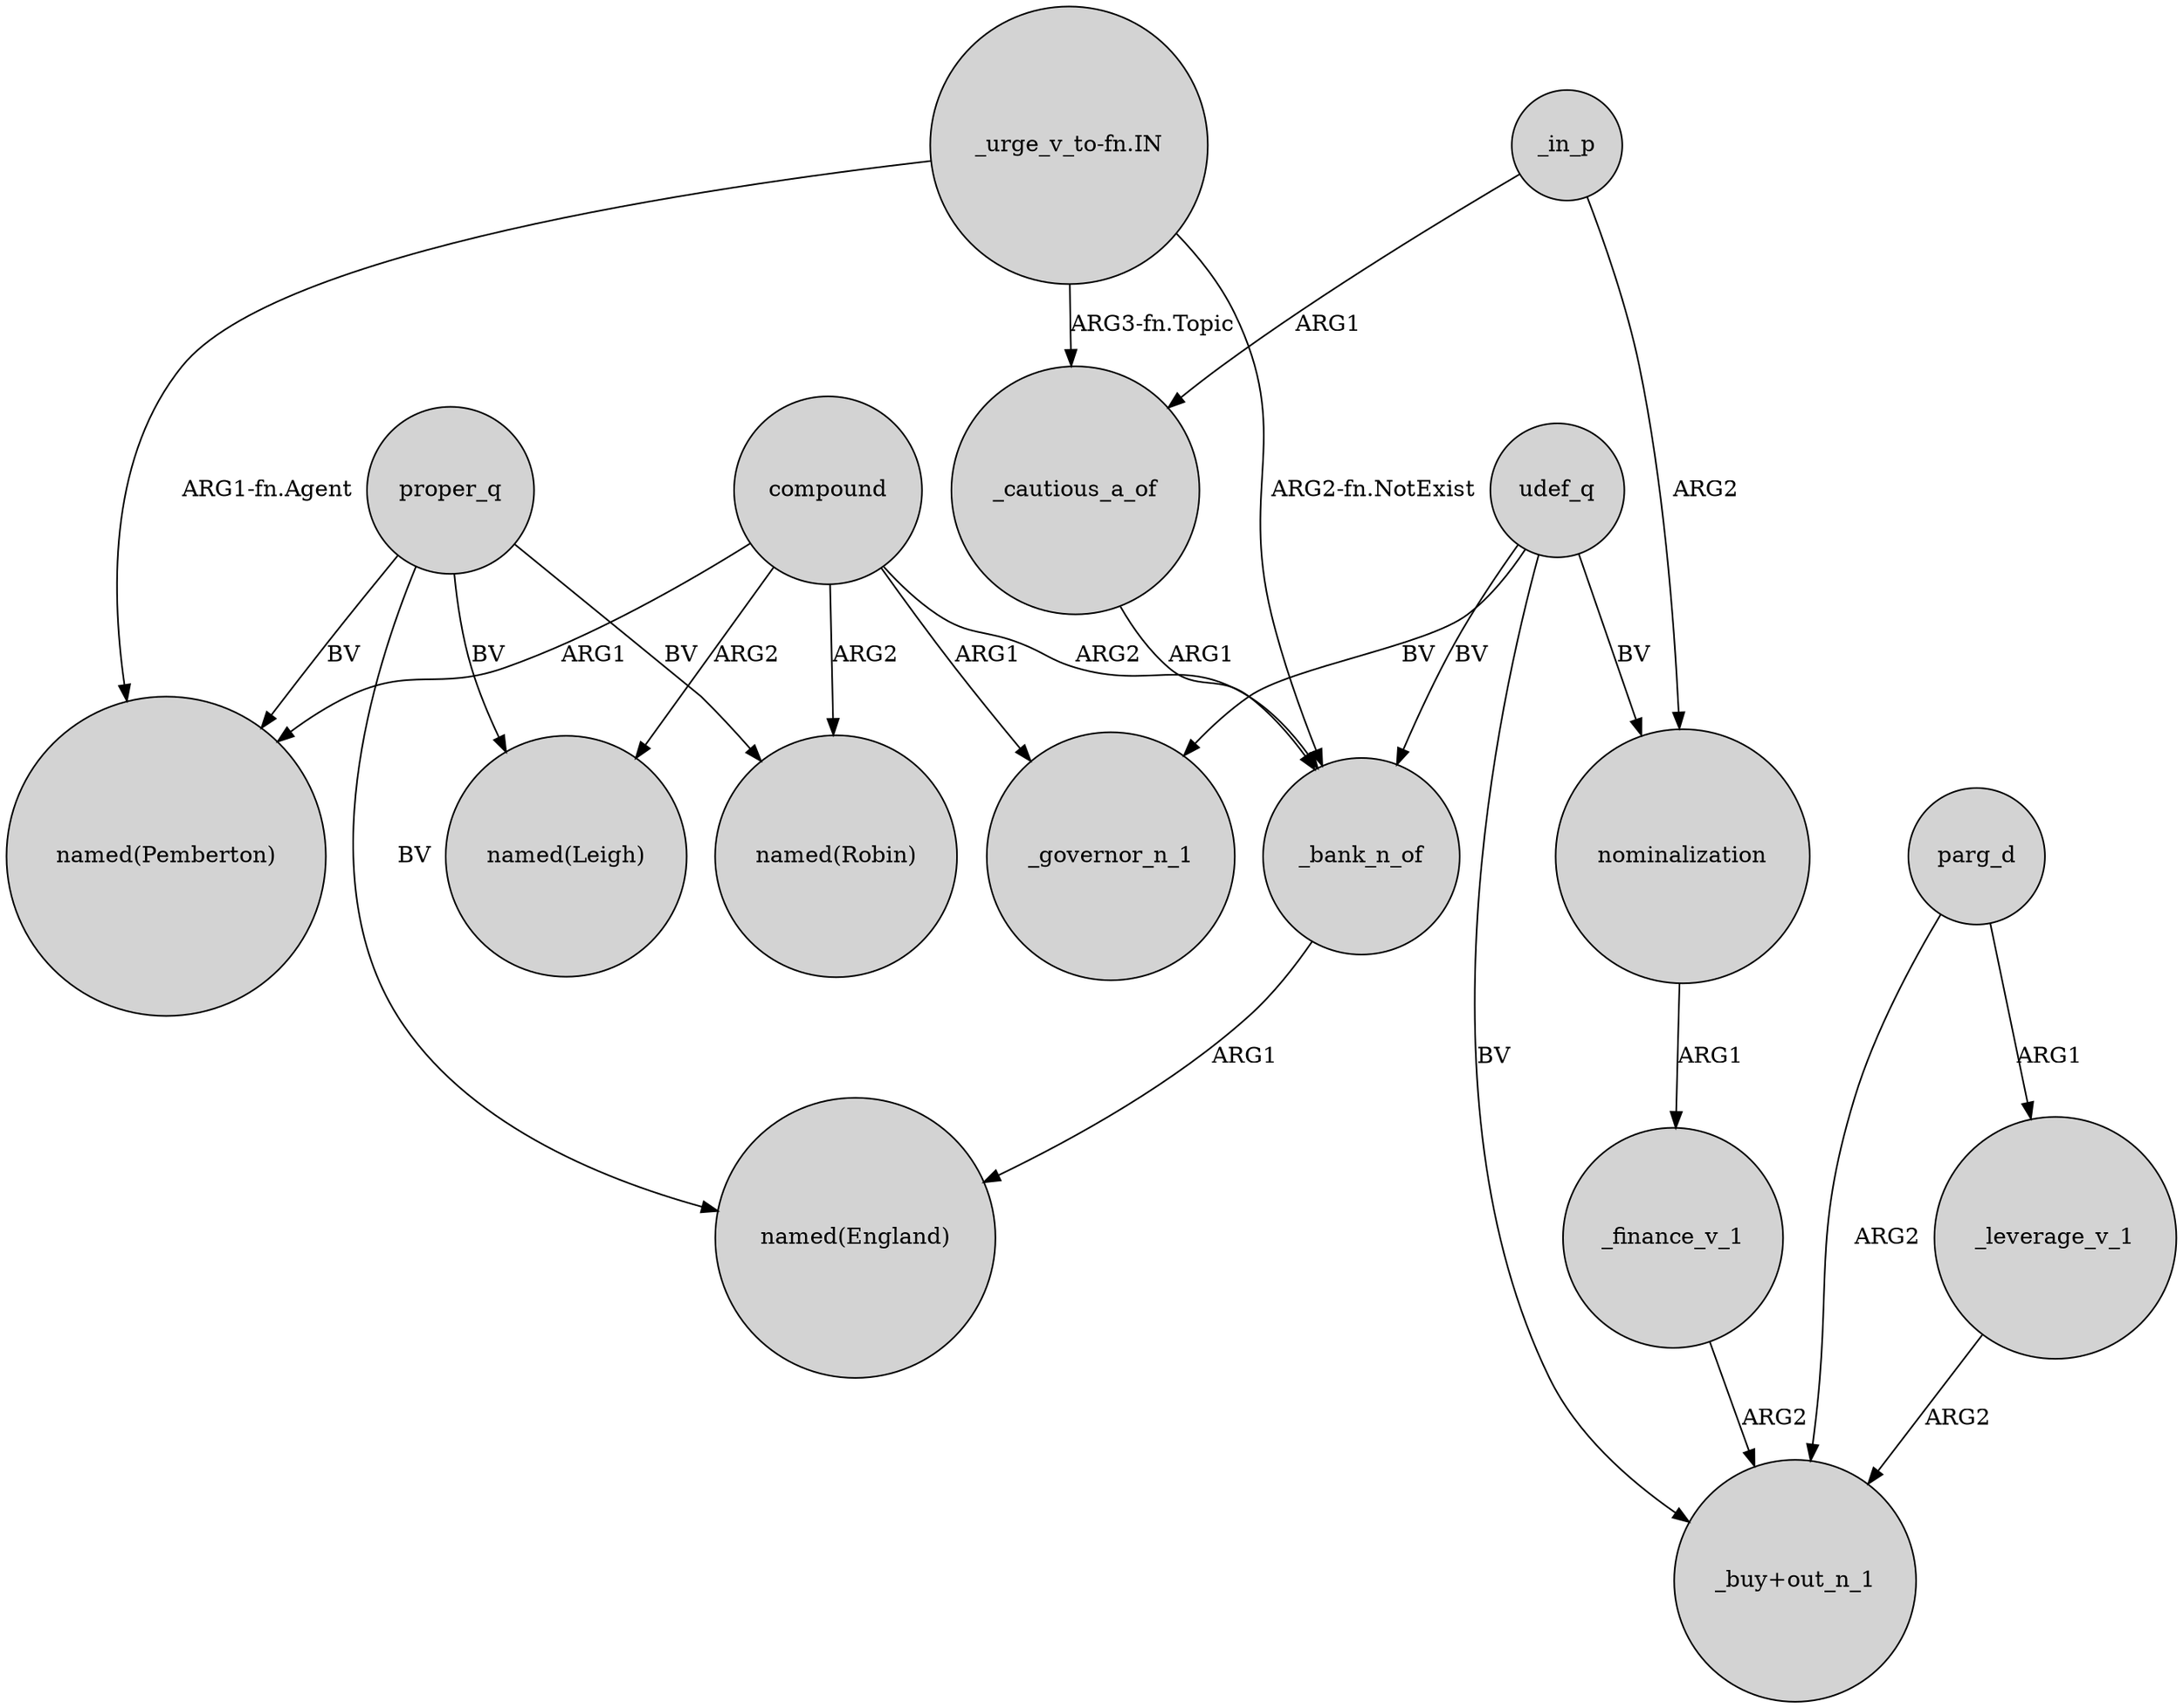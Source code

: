 digraph {
	node [shape=circle style=filled]
	compound -> _bank_n_of [label=ARG2]
	udef_q -> _governor_n_1 [label=BV]
	_in_p -> _cautious_a_of [label=ARG1]
	compound -> "named(Leigh)" [label=ARG2]
	_cautious_a_of -> _bank_n_of [label=ARG1]
	proper_q -> "named(England)" [label=BV]
	compound -> "named(Robin)" [label=ARG2]
	"_urge_v_to-fn.IN" -> _bank_n_of [label="ARG2-fn.NotExist"]
	_finance_v_1 -> "_buy+out_n_1" [label=ARG2]
	nominalization -> _finance_v_1 [label=ARG1]
	proper_q -> "named(Pemberton)" [label=BV]
	parg_d -> "_buy+out_n_1" [label=ARG2]
	proper_q -> "named(Robin)" [label=BV]
	udef_q -> "_buy+out_n_1" [label=BV]
	parg_d -> _leverage_v_1 [label=ARG1]
	compound -> _governor_n_1 [label=ARG1]
	proper_q -> "named(Leigh)" [label=BV]
	_bank_n_of -> "named(England)" [label=ARG1]
	udef_q -> nominalization [label=BV]
	_leverage_v_1 -> "_buy+out_n_1" [label=ARG2]
	"_urge_v_to-fn.IN" -> _cautious_a_of [label="ARG3-fn.Topic"]
	"_urge_v_to-fn.IN" -> "named(Pemberton)" [label="ARG1-fn.Agent"]
	compound -> "named(Pemberton)" [label=ARG1]
	_in_p -> nominalization [label=ARG2]
	udef_q -> _bank_n_of [label=BV]
}
